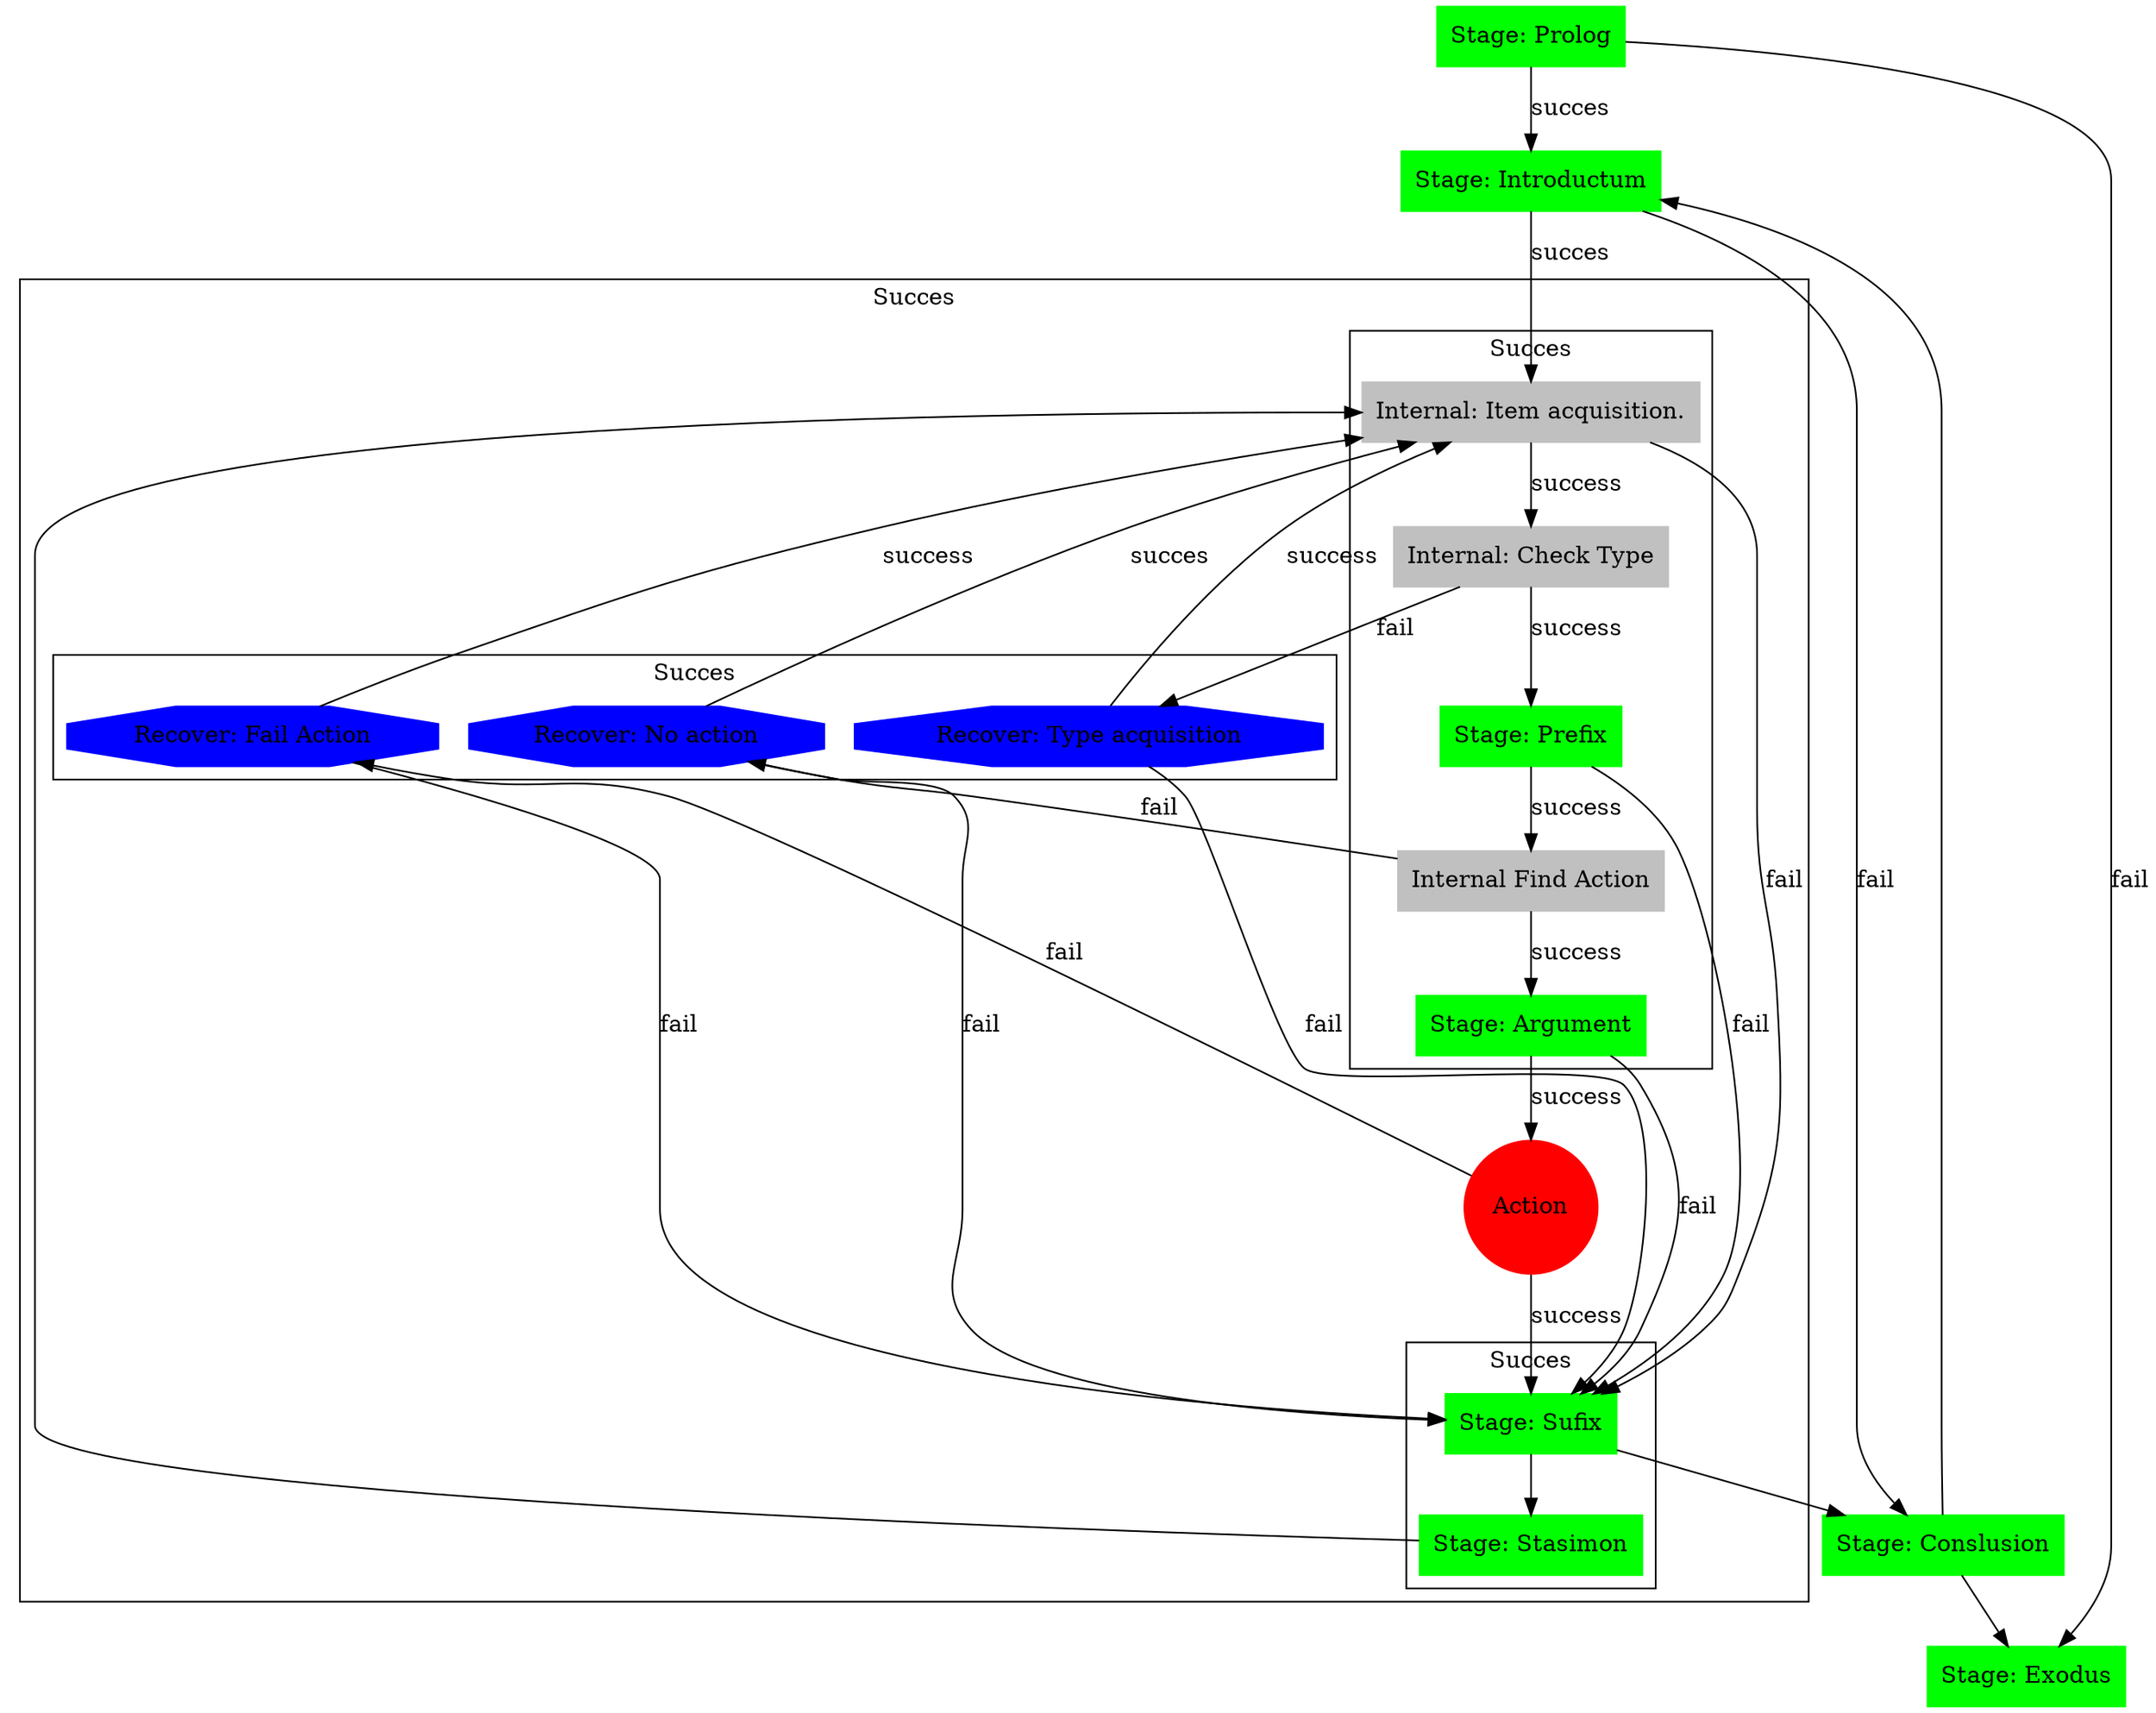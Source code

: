 digraph stages_of_serialization{

	prolog         [shape = box,    style=filled, color=green, label="Stage: Prolog"      ];
	introductum    [shape = box,    style=filled, color=green, label="Stage: Introductum" ];
	prefix         [shape = box,    style=filled, color=green, label="Stage: Prefix"];
	argument       [shape = box,    style=filled, color=green, label="Stage: Argument"];
	suffix         [shape = box,    style=filled, color=green, label="Stage: Sufix"];
	stasimon       [shape = box,    style=filled, color=green, label="Stage: Stasimon"];
	conclusio      [shape = box,    style=filled, color=green, label="Stage: Conslusion"];
	exodus         [shape = box,    style=filled, color=green, label="Stage: Exodus"];
	ACTION         [shape = circle, label = "Action", style=filled, color=red];

	acquisition  [ shape = box, style=filled, color=gray,  label = "Internal: Item acquisition."  ];
	check_type    [shape = box, style=filled, color=gray,  label="Internal: Check Type"];
	find_action   [shape = box, style=filled, color=gray,  label="Internal Find Action"];

	fail_action   [shape = octagon, label="Recover: Fail Action", style=filled, color=blue];
	fail_type     [shape = octagon, label="Recover: Type acquisition", style=filled, color=blue];
	fail_no_action[shape = octagon, label="Recover: No action", style=filled, color=blue];

	prolog  -> introductum [ label = "succes" , dir=forward, weight="1000" ];
	prolog  -> exodus [ label = "fail" , dir=forward ];

	introductum -> acquisition[ label = "succes", dir=forward, weight="2000"  ];
	introductum -> conclusio[ label = "fail", dir=forward  ];

	acquisition -> check_type[ label = "success", dir=forward, weight="1000"  ];
	acquisition -> suffix[ label = "fail", dir=forward  ];

	check_type  -> prefix  [ label = "success", dir=forward, weight="1000"  ];
	check_type  -> fail_type  [ label = "fail", dir=forward  ];

	prefix  -> find_action  [ label = "success", dir=forward, weight="1000"  ];
	prefix  -> suffix  [ label = "fail", dir=forward  ];

	find_action ->argument       [ label = "success", dir=forward, weight="1000"  ];
	find_action ->fail_no_action [ label = "fail", dir=forward  ];

	argument  -> ACTION  [ label = "success", dir=forward, weight="1000"  ];
	argument  -> suffix  [ label = "fail", dir=forward  ];

	ACTION  -> fail_action  [ label = "fail", dir=forward  ];
	ACTION  -> suffix  [ label = "success", dir=forward , weight="1501" ];

	suffix  -> stasimon  [ label = "", dir=forward, weight="1000"  ];
	suffix  -> conclusio  [ label = "", dir=forward, weight="1000"  ];
	conclusio  -> introductum   [ label = "", dir=forward  ];
	conclusio -> exodus[ label = "", dir=forward  ];

	stasimon  -> acquisition  [ label = "", dir=forward  ];

	fail_type -> acquisition[ label = "success", dir=forward  ];
	fail_type -> suffix[ label = "fail", dir=forward  ];

	fail_action -> acquisition[ label = "success", dir=forward  ];
	fail_action -> suffix[ label = "fail", dir=forward  ];

	fail_no_action-> acquisition[ label = "succes", dir=forward  ];
	fail_no_action-> suffix[ label = "fail", dir=forward  ];

	subgraph cluster_succes
	{rankdir = TB;
		label = "Succes";
		node [ ] ACTION;

            subgraph cluster_before
	{
    rankdir="TB";
		node [ ] acquisition;
    node [ ] prefix   ;
    node [ ] find_action   ;
    node [ ] argument     ;
    node [ ] check_type     ;
    }


            subgraph cluster_after
	{
    rankdir="TB";
		node [ ] acquisition;
    node [ ] suffix   ;
    node [ ] stasimon   ;
    }
    subgraph cluster_recover
	{

    rankdir="TB";
    {rank=source fail_action fail_type fail_no_action}
    node [ ] fail_action   ;
    node [ ] fail_type     ;
    node [ ] fail_no_action;
    }

	}




}


